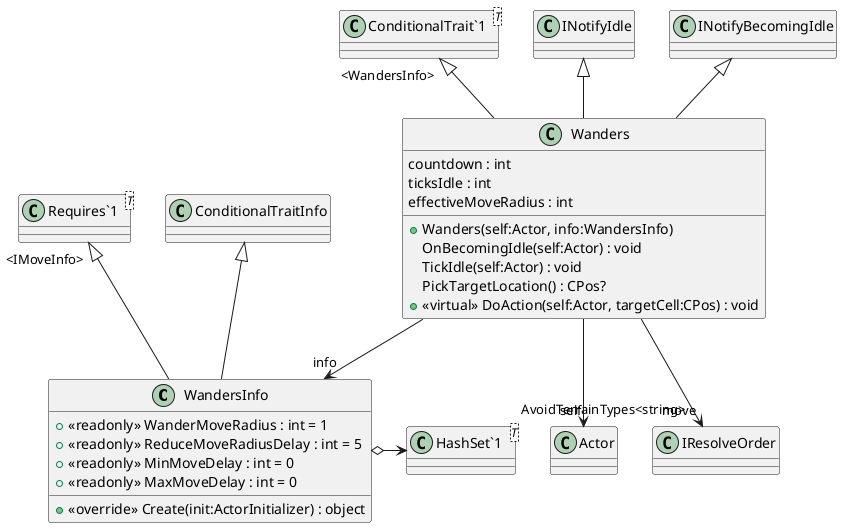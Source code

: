 @startuml
class WandersInfo {
    + <<readonly>> WanderMoveRadius : int = 1
    + <<readonly>> ReduceMoveRadiusDelay : int = 5
    + <<readonly>> MinMoveDelay : int = 0
    + <<readonly>> MaxMoveDelay : int = 0
    + <<override>> Create(init:ActorInitializer) : object
}
class Wanders {
    countdown : int
    ticksIdle : int
    effectiveMoveRadius : int
    + Wanders(self:Actor, info:WandersInfo)
    OnBecomingIdle(self:Actor) : void
    TickIdle(self:Actor) : void
    PickTargetLocation() : CPos?
    + <<virtual>> DoAction(self:Actor, targetCell:CPos) : void
}
class "Requires`1"<T> {
}
class "HashSet`1"<T> {
}
class "ConditionalTrait`1"<T> {
}
ConditionalTraitInfo <|-- WandersInfo
"Requires`1" "<IMoveInfo>" <|-- WandersInfo
WandersInfo o-> "AvoidTerrainTypes<string>" "HashSet`1"
"ConditionalTrait`1" "<WandersInfo>" <|-- Wanders
INotifyIdle <|-- Wanders
INotifyBecomingIdle <|-- Wanders
Wanders --> "self" Actor
Wanders --> "info" WandersInfo
Wanders --> "move" IResolveOrder
@enduml

